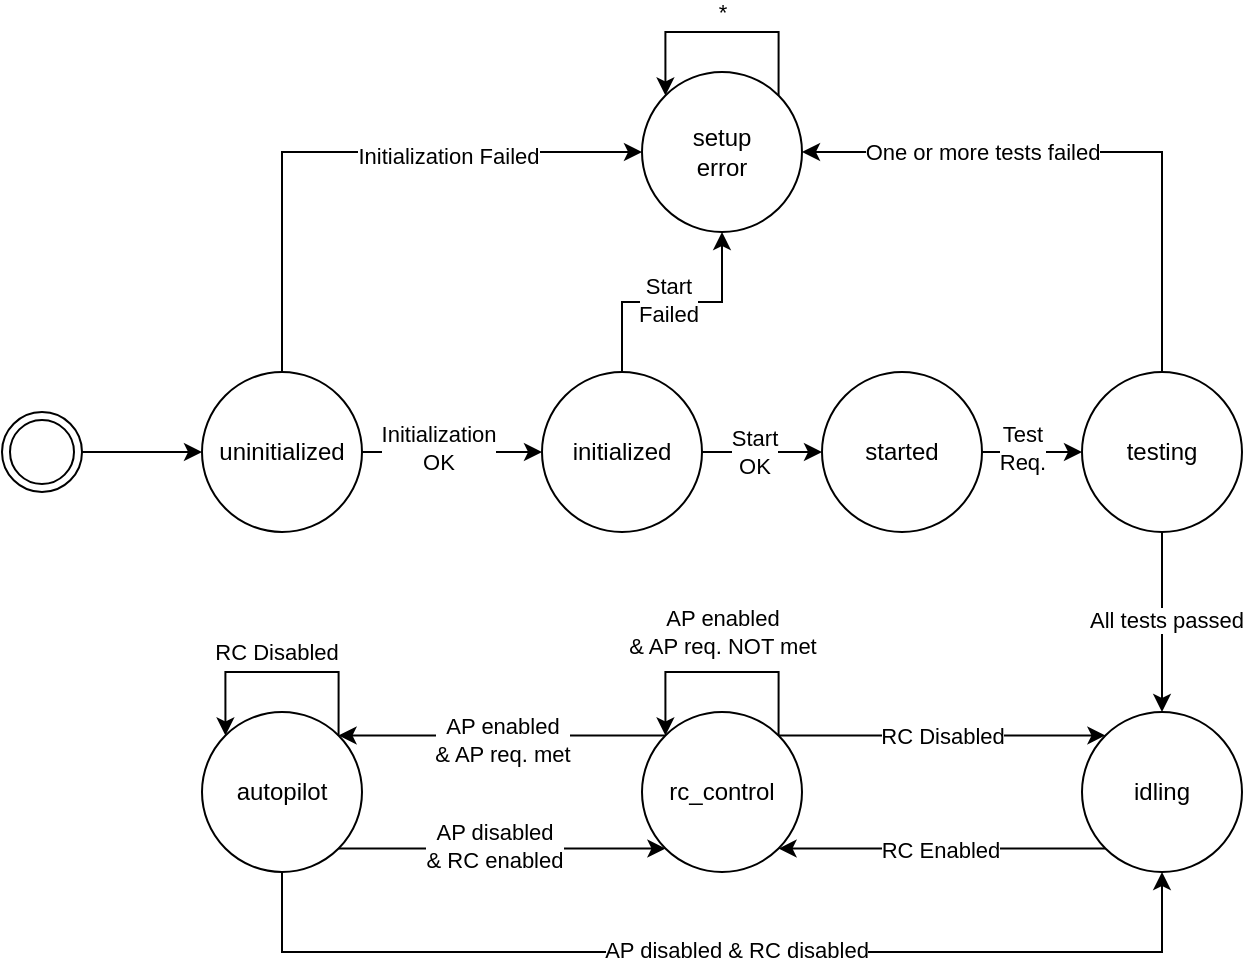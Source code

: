 <mxfile version="21.5.1" type="device">
  <diagram name="Page-1" id="TSust_tC1RLAfpZVp0q9">
    <mxGraphModel dx="782" dy="1719" grid="1" gridSize="10" guides="1" tooltips="1" connect="1" arrows="1" fold="1" page="1" pageScale="1" pageWidth="827" pageHeight="1169" math="0" shadow="0">
      <root>
        <mxCell id="0" />
        <mxCell id="1" parent="0" />
        <mxCell id="VUmC6npbk_NTdKB-f61i-6" style="edgeStyle=orthogonalEdgeStyle;rounded=0;orthogonalLoop=1;jettySize=auto;html=1;exitX=1;exitY=0.5;exitDx=0;exitDy=0;" parent="1" source="CedMO666uqzR04z5alGl-2" target="VUmC6npbk_NTdKB-f61i-5" edge="1">
          <mxGeometry relative="1" as="geometry" />
        </mxCell>
        <mxCell id="VUmC6npbk_NTdKB-f61i-7" value="Initialization&lt;br&gt;OK" style="edgeLabel;html=1;align=center;verticalAlign=middle;resizable=0;points=[];" parent="VUmC6npbk_NTdKB-f61i-6" vertex="1" connectable="0">
          <mxGeometry x="-0.157" y="2" relative="1" as="geometry">
            <mxPoint as="offset" />
          </mxGeometry>
        </mxCell>
        <mxCell id="VUmC6npbk_NTdKB-f61i-10" style="edgeStyle=orthogonalEdgeStyle;rounded=0;orthogonalLoop=1;jettySize=auto;html=1;exitX=0.5;exitY=0;exitDx=0;exitDy=0;entryX=0;entryY=0.5;entryDx=0;entryDy=0;" parent="1" source="CedMO666uqzR04z5alGl-2" target="VUmC6npbk_NTdKB-f61i-8" edge="1">
          <mxGeometry relative="1" as="geometry" />
        </mxCell>
        <mxCell id="VUmC6npbk_NTdKB-f61i-11" value="Initialization Failed" style="edgeLabel;html=1;align=center;verticalAlign=middle;resizable=0;points=[];" parent="VUmC6npbk_NTdKB-f61i-10" vertex="1" connectable="0">
          <mxGeometry x="0.331" y="-2" relative="1" as="geometry">
            <mxPoint as="offset" />
          </mxGeometry>
        </mxCell>
        <mxCell id="CedMO666uqzR04z5alGl-2" value="uninitialized" style="ellipse;whiteSpace=wrap;html=1;aspect=fixed;" parent="1" vertex="1">
          <mxGeometry x="120" y="100" width="80" height="80" as="geometry" />
        </mxCell>
        <mxCell id="CedMO666uqzR04z5alGl-10" style="edgeStyle=orthogonalEdgeStyle;rounded=0;orthogonalLoop=1;jettySize=auto;html=1;entryX=0;entryY=0.5;entryDx=0;entryDy=0;" parent="1" source="CedMO666uqzR04z5alGl-9" target="CedMO666uqzR04z5alGl-2" edge="1">
          <mxGeometry relative="1" as="geometry" />
        </mxCell>
        <mxCell id="CedMO666uqzR04z5alGl-9" value="" style="ellipse;shape=doubleEllipse;html=1;dashed=0;whiteSpace=wrap;aspect=fixed;" parent="1" vertex="1">
          <mxGeometry x="20" y="120" width="40" height="40" as="geometry" />
        </mxCell>
        <mxCell id="VUmC6npbk_NTdKB-f61i-13" style="edgeStyle=orthogonalEdgeStyle;rounded=0;orthogonalLoop=1;jettySize=auto;html=1;exitX=1;exitY=0.5;exitDx=0;exitDy=0;entryX=0;entryY=0.5;entryDx=0;entryDy=0;entryPerimeter=0;" parent="1" source="VUmC6npbk_NTdKB-f61i-39" target="VUmC6npbk_NTdKB-f61i-14" edge="1">
          <mxGeometry relative="1" as="geometry">
            <mxPoint x="510" y="140" as="targetPoint" />
          </mxGeometry>
        </mxCell>
        <mxCell id="VUmC6npbk_NTdKB-f61i-46" value="Test&lt;br&gt;Req." style="edgeLabel;html=1;align=center;verticalAlign=middle;resizable=0;points=[];" parent="VUmC6npbk_NTdKB-f61i-13" vertex="1" connectable="0">
          <mxGeometry x="-0.2" y="2" relative="1" as="geometry">
            <mxPoint as="offset" />
          </mxGeometry>
        </mxCell>
        <mxCell id="VUmC6npbk_NTdKB-f61i-40" value="" style="edgeStyle=orthogonalEdgeStyle;rounded=0;orthogonalLoop=1;jettySize=auto;html=1;" parent="1" source="VUmC6npbk_NTdKB-f61i-5" target="VUmC6npbk_NTdKB-f61i-39" edge="1">
          <mxGeometry relative="1" as="geometry" />
        </mxCell>
        <mxCell id="VUmC6npbk_NTdKB-f61i-43" value="Start&lt;br&gt;OK" style="edgeLabel;html=1;align=center;verticalAlign=middle;resizable=0;points=[];" parent="VUmC6npbk_NTdKB-f61i-40" vertex="1" connectable="0">
          <mxGeometry x="-0.367" relative="1" as="geometry">
            <mxPoint x="7" as="offset" />
          </mxGeometry>
        </mxCell>
        <mxCell id="VUmC6npbk_NTdKB-f61i-44" style="edgeStyle=orthogonalEdgeStyle;rounded=0;orthogonalLoop=1;jettySize=auto;html=1;exitX=0.5;exitY=0;exitDx=0;exitDy=0;entryX=0.5;entryY=1;entryDx=0;entryDy=0;" parent="1" source="VUmC6npbk_NTdKB-f61i-5" target="VUmC6npbk_NTdKB-f61i-8" edge="1">
          <mxGeometry relative="1" as="geometry" />
        </mxCell>
        <mxCell id="VUmC6npbk_NTdKB-f61i-45" value="Start&lt;br&gt;Failed" style="edgeLabel;html=1;align=center;verticalAlign=middle;resizable=0;points=[];" parent="VUmC6npbk_NTdKB-f61i-44" vertex="1" connectable="0">
          <mxGeometry x="-0.133" y="2" relative="1" as="geometry">
            <mxPoint x="6" y="1" as="offset" />
          </mxGeometry>
        </mxCell>
        <mxCell id="VUmC6npbk_NTdKB-f61i-5" value="initialized" style="ellipse;whiteSpace=wrap;html=1;aspect=fixed;" parent="1" vertex="1">
          <mxGeometry x="290" y="100" width="80" height="80" as="geometry" />
        </mxCell>
        <mxCell id="VUmC6npbk_NTdKB-f61i-8" value="setup&lt;br&gt;error" style="ellipse;whiteSpace=wrap;html=1;aspect=fixed;" parent="1" vertex="1">
          <mxGeometry x="340" y="-50" width="80" height="80" as="geometry" />
        </mxCell>
        <mxCell id="VUmC6npbk_NTdKB-f61i-9" style="edgeStyle=orthogonalEdgeStyle;rounded=0;orthogonalLoop=1;jettySize=auto;html=1;exitX=1;exitY=0;exitDx=0;exitDy=0;entryX=0;entryY=0;entryDx=0;entryDy=0;" parent="1" source="VUmC6npbk_NTdKB-f61i-8" target="VUmC6npbk_NTdKB-f61i-8" edge="1">
          <mxGeometry relative="1" as="geometry">
            <Array as="points">
              <mxPoint x="408" y="-70" />
              <mxPoint x="352" y="-70" />
            </Array>
          </mxGeometry>
        </mxCell>
        <mxCell id="-2BgGNnDI3tRmoq5cGQG-1" value="*" style="edgeLabel;html=1;align=center;verticalAlign=middle;resizable=0;points=[];" parent="VUmC6npbk_NTdKB-f61i-9" vertex="1" connectable="0">
          <mxGeometry x="-0.017" y="1" relative="1" as="geometry">
            <mxPoint x="-1" y="-11" as="offset" />
          </mxGeometry>
        </mxCell>
        <mxCell id="VUmC6npbk_NTdKB-f61i-16" style="edgeStyle=orthogonalEdgeStyle;rounded=0;orthogonalLoop=1;jettySize=auto;html=1;exitX=0.5;exitY=0;exitDx=0;exitDy=0;entryX=1;entryY=0.5;entryDx=0;entryDy=0;" parent="1" source="VUmC6npbk_NTdKB-f61i-14" target="VUmC6npbk_NTdKB-f61i-8" edge="1">
          <mxGeometry relative="1" as="geometry" />
        </mxCell>
        <mxCell id="VUmC6npbk_NTdKB-f61i-17" value="One or more tests failed" style="edgeLabel;html=1;align=center;verticalAlign=middle;resizable=0;points=[];" parent="VUmC6npbk_NTdKB-f61i-16" vertex="1" connectable="0">
          <mxGeometry x="0.455" y="-2" relative="1" as="geometry">
            <mxPoint x="11" y="2" as="offset" />
          </mxGeometry>
        </mxCell>
        <mxCell id="VUmC6npbk_NTdKB-f61i-20" value="" style="edgeStyle=orthogonalEdgeStyle;rounded=0;orthogonalLoop=1;jettySize=auto;html=1;" parent="1" source="VUmC6npbk_NTdKB-f61i-14" target="VUmC6npbk_NTdKB-f61i-19" edge="1">
          <mxGeometry relative="1" as="geometry" />
        </mxCell>
        <mxCell id="VUmC6npbk_NTdKB-f61i-21" value="All tests passed" style="edgeLabel;html=1;align=center;verticalAlign=middle;resizable=0;points=[];" parent="VUmC6npbk_NTdKB-f61i-20" vertex="1" connectable="0">
          <mxGeometry x="-0.25" y="2" relative="1" as="geometry">
            <mxPoint y="10" as="offset" />
          </mxGeometry>
        </mxCell>
        <mxCell id="VUmC6npbk_NTdKB-f61i-14" value="testing" style="ellipse;whiteSpace=wrap;html=1;aspect=fixed;" parent="1" vertex="1">
          <mxGeometry x="560" y="100" width="80" height="80" as="geometry" />
        </mxCell>
        <mxCell id="VUmC6npbk_NTdKB-f61i-23" value="" style="edgeStyle=orthogonalEdgeStyle;rounded=0;orthogonalLoop=1;jettySize=auto;html=1;exitX=0;exitY=1;exitDx=0;exitDy=0;entryX=1;entryY=1;entryDx=0;entryDy=0;" parent="1" source="VUmC6npbk_NTdKB-f61i-19" target="VUmC6npbk_NTdKB-f61i-22" edge="1">
          <mxGeometry relative="1" as="geometry" />
        </mxCell>
        <mxCell id="VUmC6npbk_NTdKB-f61i-24" value="RC Enabled" style="edgeLabel;html=1;align=center;verticalAlign=middle;resizable=0;points=[];" parent="VUmC6npbk_NTdKB-f61i-23" vertex="1" connectable="0">
          <mxGeometry x="0.114" y="-2" relative="1" as="geometry">
            <mxPoint x="8" y="2" as="offset" />
          </mxGeometry>
        </mxCell>
        <mxCell id="VUmC6npbk_NTdKB-f61i-19" value="idling" style="ellipse;whiteSpace=wrap;html=1;" parent="1" vertex="1">
          <mxGeometry x="560" y="270" width="80" height="80" as="geometry" />
        </mxCell>
        <mxCell id="VUmC6npbk_NTdKB-f61i-25" style="edgeStyle=orthogonalEdgeStyle;rounded=0;orthogonalLoop=1;jettySize=auto;html=1;exitX=1;exitY=0;exitDx=0;exitDy=0;entryX=0;entryY=0;entryDx=0;entryDy=0;" parent="1" source="VUmC6npbk_NTdKB-f61i-22" target="VUmC6npbk_NTdKB-f61i-19" edge="1">
          <mxGeometry relative="1" as="geometry" />
        </mxCell>
        <mxCell id="VUmC6npbk_NTdKB-f61i-26" value="RC Disabled" style="edgeLabel;html=1;align=center;verticalAlign=middle;resizable=0;points=[];" parent="VUmC6npbk_NTdKB-f61i-25" vertex="1" connectable="0">
          <mxGeometry x="0.073" relative="1" as="geometry">
            <mxPoint x="-6" as="offset" />
          </mxGeometry>
        </mxCell>
        <mxCell id="VUmC6npbk_NTdKB-f61i-28" value="" style="edgeStyle=orthogonalEdgeStyle;rounded=0;orthogonalLoop=1;jettySize=auto;html=1;exitX=0;exitY=0;exitDx=0;exitDy=0;entryX=1;entryY=0;entryDx=0;entryDy=0;" parent="1" source="VUmC6npbk_NTdKB-f61i-22" target="VUmC6npbk_NTdKB-f61i-27" edge="1">
          <mxGeometry relative="1" as="geometry" />
        </mxCell>
        <mxCell id="VUmC6npbk_NTdKB-f61i-29" value="AP enabled&lt;br&gt;&amp;amp; AP req. met" style="edgeLabel;html=1;align=center;verticalAlign=middle;resizable=0;points=[];" parent="VUmC6npbk_NTdKB-f61i-28" vertex="1" connectable="0">
          <mxGeometry y="2" relative="1" as="geometry">
            <mxPoint as="offset" />
          </mxGeometry>
        </mxCell>
        <mxCell id="VUmC6npbk_NTdKB-f61i-22" value="rc_control" style="ellipse;whiteSpace=wrap;html=1;" parent="1" vertex="1">
          <mxGeometry x="340" y="270" width="80" height="80" as="geometry" />
        </mxCell>
        <mxCell id="VUmC6npbk_NTdKB-f61i-32" style="edgeStyle=orthogonalEdgeStyle;rounded=0;orthogonalLoop=1;jettySize=auto;html=1;exitX=1;exitY=1;exitDx=0;exitDy=0;entryX=0;entryY=1;entryDx=0;entryDy=0;" parent="1" source="VUmC6npbk_NTdKB-f61i-27" target="VUmC6npbk_NTdKB-f61i-22" edge="1">
          <mxGeometry relative="1" as="geometry" />
        </mxCell>
        <mxCell id="VUmC6npbk_NTdKB-f61i-33" value="AP disabled&lt;br&gt;&amp;amp; RC enabled" style="edgeLabel;html=1;align=center;verticalAlign=middle;resizable=0;points=[];" parent="VUmC6npbk_NTdKB-f61i-32" vertex="1" connectable="0">
          <mxGeometry x="-0.049" y="2" relative="1" as="geometry">
            <mxPoint as="offset" />
          </mxGeometry>
        </mxCell>
        <mxCell id="VUmC6npbk_NTdKB-f61i-36" style="edgeStyle=orthogonalEdgeStyle;rounded=0;orthogonalLoop=1;jettySize=auto;html=1;exitX=0.5;exitY=1;exitDx=0;exitDy=0;entryX=0.5;entryY=1;entryDx=0;entryDy=0;" parent="1" source="VUmC6npbk_NTdKB-f61i-27" target="VUmC6npbk_NTdKB-f61i-19" edge="1">
          <mxGeometry relative="1" as="geometry">
            <Array as="points">
              <mxPoint x="160" y="390" />
              <mxPoint x="600" y="390" />
            </Array>
          </mxGeometry>
        </mxCell>
        <mxCell id="VUmC6npbk_NTdKB-f61i-37" value="AP disabled &amp;amp; RC disabled" style="edgeLabel;html=1;align=center;verticalAlign=middle;resizable=0;points=[];" parent="VUmC6npbk_NTdKB-f61i-36" vertex="1" connectable="0">
          <mxGeometry x="0.025" y="1" relative="1" as="geometry">
            <mxPoint as="offset" />
          </mxGeometry>
        </mxCell>
        <mxCell id="VUmC6npbk_NTdKB-f61i-27" value="autopilot" style="ellipse;whiteSpace=wrap;html=1;" parent="1" vertex="1">
          <mxGeometry x="120" y="270" width="80" height="80" as="geometry" />
        </mxCell>
        <mxCell id="VUmC6npbk_NTdKB-f61i-30" style="edgeStyle=orthogonalEdgeStyle;rounded=0;orthogonalLoop=1;jettySize=auto;html=1;exitX=1;exitY=0;exitDx=0;exitDy=0;entryX=0;entryY=0;entryDx=0;entryDy=0;" parent="1" source="VUmC6npbk_NTdKB-f61i-22" target="VUmC6npbk_NTdKB-f61i-22" edge="1">
          <mxGeometry relative="1" as="geometry">
            <Array as="points">
              <mxPoint x="408" y="250" />
              <mxPoint x="352" y="250" />
            </Array>
          </mxGeometry>
        </mxCell>
        <mxCell id="VUmC6npbk_NTdKB-f61i-31" value="AP enabled&lt;br&gt;&amp;amp; AP req. NOT met" style="edgeLabel;html=1;align=center;verticalAlign=middle;resizable=0;points=[];" parent="VUmC6npbk_NTdKB-f61i-30" vertex="1" connectable="0">
          <mxGeometry x="0.167" y="-1" relative="1" as="geometry">
            <mxPoint x="10" y="-19" as="offset" />
          </mxGeometry>
        </mxCell>
        <mxCell id="VUmC6npbk_NTdKB-f61i-34" style="edgeStyle=orthogonalEdgeStyle;rounded=0;orthogonalLoop=1;jettySize=auto;html=1;exitX=1;exitY=0;exitDx=0;exitDy=0;entryX=0;entryY=0;entryDx=0;entryDy=0;" parent="1" source="VUmC6npbk_NTdKB-f61i-27" target="VUmC6npbk_NTdKB-f61i-27" edge="1">
          <mxGeometry relative="1" as="geometry">
            <Array as="points">
              <mxPoint x="188" y="250" />
              <mxPoint x="132" y="250" />
            </Array>
          </mxGeometry>
        </mxCell>
        <mxCell id="VUmC6npbk_NTdKB-f61i-35" value="RC Disabled" style="edgeLabel;html=1;align=center;verticalAlign=middle;resizable=0;points=[];" parent="VUmC6npbk_NTdKB-f61i-34" vertex="1" connectable="0">
          <mxGeometry x="0.05" y="-3" relative="1" as="geometry">
            <mxPoint y="-7" as="offset" />
          </mxGeometry>
        </mxCell>
        <mxCell id="VUmC6npbk_NTdKB-f61i-39" value="started" style="ellipse;whiteSpace=wrap;html=1;" parent="1" vertex="1">
          <mxGeometry x="430" y="100" width="80" height="80" as="geometry" />
        </mxCell>
      </root>
    </mxGraphModel>
  </diagram>
</mxfile>
